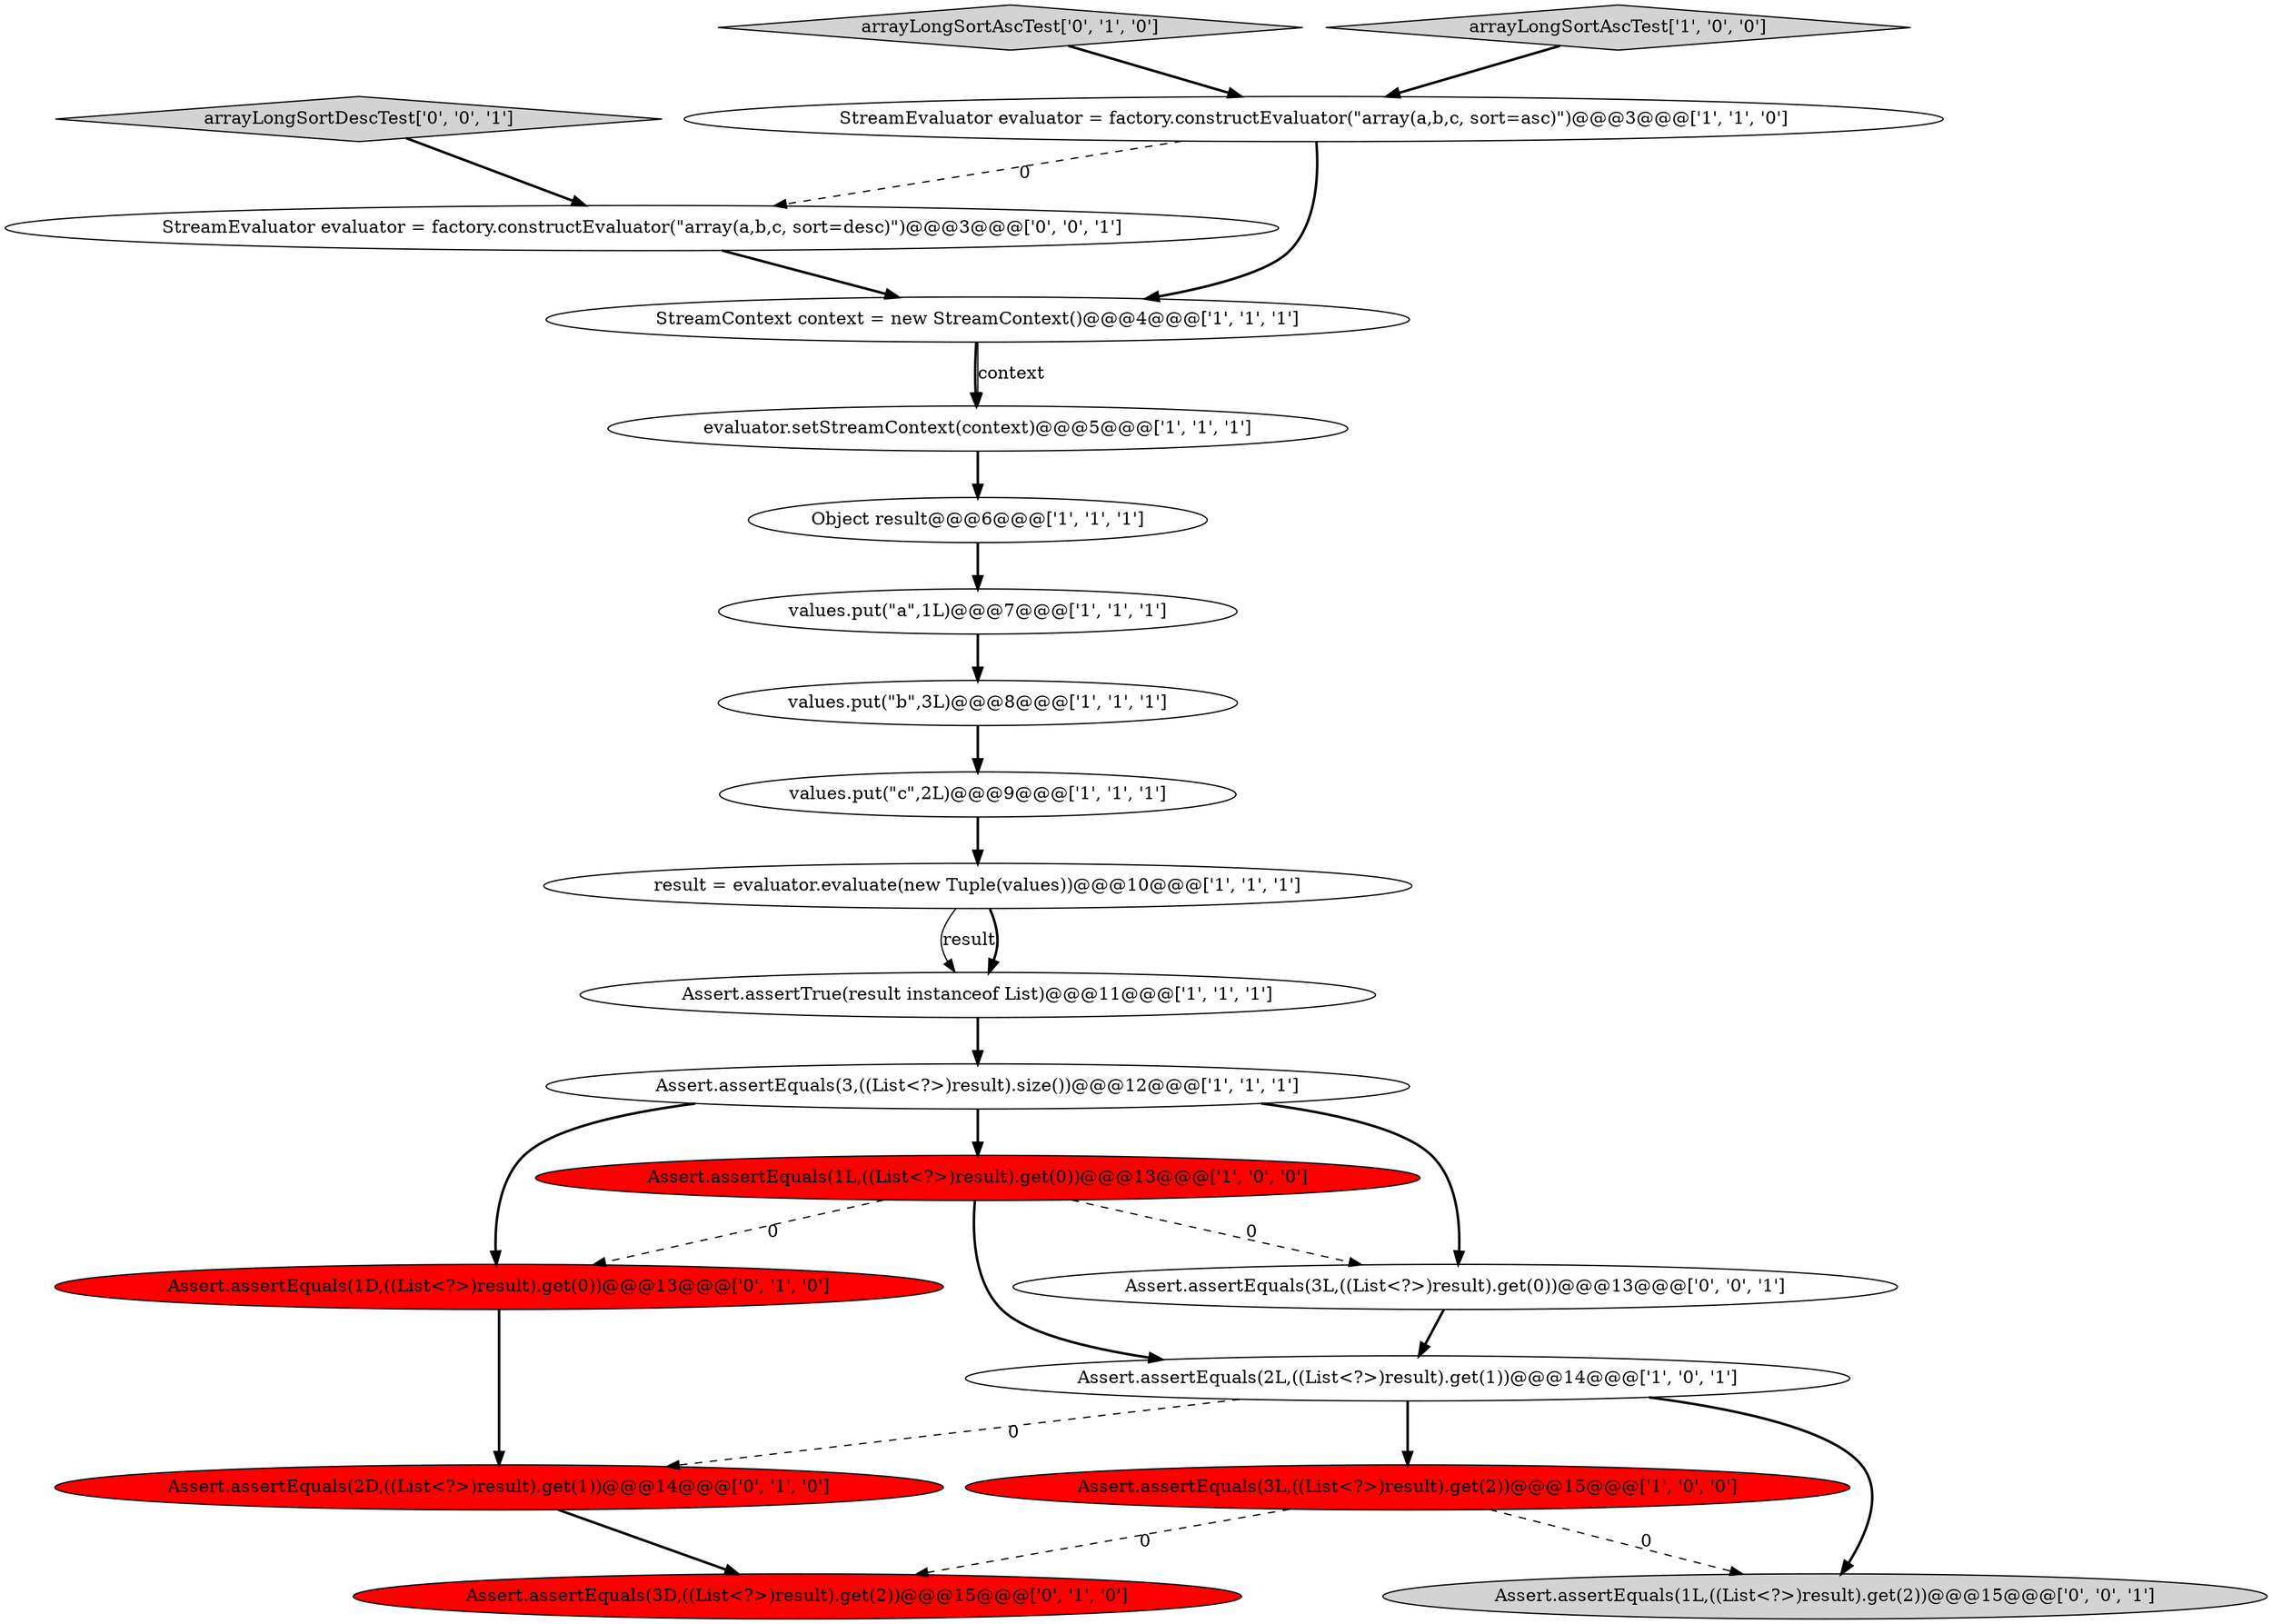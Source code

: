 digraph {
17 [style = filled, label = "Assert.assertEquals(2D,((List<?>)result).get(1))@@@14@@@['0', '1', '0']", fillcolor = red, shape = ellipse image = "AAA1AAABBB2BBB"];
18 [style = filled, label = "Assert.assertEquals(1L,((List<?>)result).get(2))@@@15@@@['0', '0', '1']", fillcolor = lightgray, shape = ellipse image = "AAA0AAABBB3BBB"];
12 [style = filled, label = "Assert.assertEquals(3L,((List<?>)result).get(2))@@@15@@@['1', '0', '0']", fillcolor = red, shape = ellipse image = "AAA1AAABBB1BBB"];
16 [style = filled, label = "arrayLongSortAscTest['0', '1', '0']", fillcolor = lightgray, shape = diamond image = "AAA0AAABBB2BBB"];
15 [style = filled, label = "Assert.assertEquals(1D,((List<?>)result).get(0))@@@13@@@['0', '1', '0']", fillcolor = red, shape = ellipse image = "AAA1AAABBB2BBB"];
14 [style = filled, label = "Assert.assertEquals(3D,((List<?>)result).get(2))@@@15@@@['0', '1', '0']", fillcolor = red, shape = ellipse image = "AAA1AAABBB2BBB"];
8 [style = filled, label = "arrayLongSortAscTest['1', '0', '0']", fillcolor = lightgray, shape = diamond image = "AAA0AAABBB1BBB"];
20 [style = filled, label = "StreamEvaluator evaluator = factory.constructEvaluator(\"array(a,b,c, sort=desc)\")@@@3@@@['0', '0', '1']", fillcolor = white, shape = ellipse image = "AAA0AAABBB3BBB"];
5 [style = filled, label = "Assert.assertEquals(2L,((List<?>)result).get(1))@@@14@@@['1', '0', '1']", fillcolor = white, shape = ellipse image = "AAA0AAABBB1BBB"];
10 [style = filled, label = "StreamContext context = new StreamContext()@@@4@@@['1', '1', '1']", fillcolor = white, shape = ellipse image = "AAA0AAABBB1BBB"];
2 [style = filled, label = "values.put(\"c\",2L)@@@9@@@['1', '1', '1']", fillcolor = white, shape = ellipse image = "AAA0AAABBB1BBB"];
6 [style = filled, label = "values.put(\"b\",3L)@@@8@@@['1', '1', '1']", fillcolor = white, shape = ellipse image = "AAA0AAABBB1BBB"];
4 [style = filled, label = "evaluator.setStreamContext(context)@@@5@@@['1', '1', '1']", fillcolor = white, shape = ellipse image = "AAA0AAABBB1BBB"];
7 [style = filled, label = "Assert.assertEquals(3,((List<?>)result).size())@@@12@@@['1', '1', '1']", fillcolor = white, shape = ellipse image = "AAA0AAABBB1BBB"];
3 [style = filled, label = "Assert.assertEquals(1L,((List<?>)result).get(0))@@@13@@@['1', '0', '0']", fillcolor = red, shape = ellipse image = "AAA1AAABBB1BBB"];
13 [style = filled, label = "result = evaluator.evaluate(new Tuple(values))@@@10@@@['1', '1', '1']", fillcolor = white, shape = ellipse image = "AAA0AAABBB1BBB"];
21 [style = filled, label = "Assert.assertEquals(3L,((List<?>)result).get(0))@@@13@@@['0', '0', '1']", fillcolor = white, shape = ellipse image = "AAA0AAABBB3BBB"];
0 [style = filled, label = "Object result@@@6@@@['1', '1', '1']", fillcolor = white, shape = ellipse image = "AAA0AAABBB1BBB"];
19 [style = filled, label = "arrayLongSortDescTest['0', '0', '1']", fillcolor = lightgray, shape = diamond image = "AAA0AAABBB3BBB"];
9 [style = filled, label = "StreamEvaluator evaluator = factory.constructEvaluator(\"array(a,b,c, sort=asc)\")@@@3@@@['1', '1', '0']", fillcolor = white, shape = ellipse image = "AAA0AAABBB1BBB"];
1 [style = filled, label = "values.put(\"a\",1L)@@@7@@@['1', '1', '1']", fillcolor = white, shape = ellipse image = "AAA0AAABBB1BBB"];
11 [style = filled, label = "Assert.assertTrue(result instanceof List)@@@11@@@['1', '1', '1']", fillcolor = white, shape = ellipse image = "AAA0AAABBB1BBB"];
9->20 [style = dashed, label="0"];
3->21 [style = dashed, label="0"];
19->20 [style = bold, label=""];
13->11 [style = solid, label="result"];
5->18 [style = bold, label=""];
9->10 [style = bold, label=""];
13->11 [style = bold, label=""];
7->3 [style = bold, label=""];
4->0 [style = bold, label=""];
20->10 [style = bold, label=""];
2->13 [style = bold, label=""];
6->2 [style = bold, label=""];
21->5 [style = bold, label=""];
15->17 [style = bold, label=""];
3->5 [style = bold, label=""];
1->6 [style = bold, label=""];
5->17 [style = dashed, label="0"];
12->14 [style = dashed, label="0"];
5->12 [style = bold, label=""];
17->14 [style = bold, label=""];
0->1 [style = bold, label=""];
8->9 [style = bold, label=""];
10->4 [style = bold, label=""];
7->21 [style = bold, label=""];
3->15 [style = dashed, label="0"];
7->15 [style = bold, label=""];
12->18 [style = dashed, label="0"];
10->4 [style = solid, label="context"];
16->9 [style = bold, label=""];
11->7 [style = bold, label=""];
}
